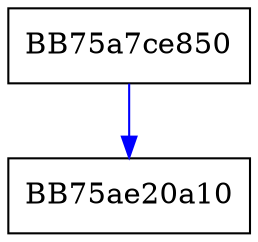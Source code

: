 digraph free_module {
  node [shape="box"];
  graph [splines=ortho];
  BB75a7ce850 -> BB75ae20a10 [color="blue"];
}